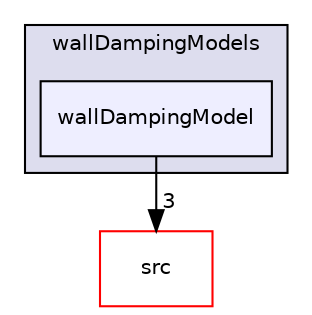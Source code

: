 digraph "applications/solvers/multiphase/reactingEulerFoam/interfacialModels/wallDampingModels/wallDampingModel" {
  bgcolor=transparent;
  compound=true
  node [ fontsize="10", fontname="Helvetica"];
  edge [ labelfontsize="10", labelfontname="Helvetica"];
  subgraph clusterdir_cee67cef8b707840d7034735f1e2f9fa {
    graph [ bgcolor="#ddddee", pencolor="black", label="wallDampingModels" fontname="Helvetica", fontsize="10", URL="dir_cee67cef8b707840d7034735f1e2f9fa.html"]
  dir_cca4f1f52cd6e08f6dec93cd2e91ec95 [shape=box, label="wallDampingModel", style="filled", fillcolor="#eeeeff", pencolor="black", URL="dir_cca4f1f52cd6e08f6dec93cd2e91ec95.html"];
  }
  dir_68267d1309a1af8e8297ef4c3efbcdba [shape=box label="src" color="red" URL="dir_68267d1309a1af8e8297ef4c3efbcdba.html"];
  dir_cca4f1f52cd6e08f6dec93cd2e91ec95->dir_68267d1309a1af8e8297ef4c3efbcdba [headlabel="3", labeldistance=1.5 headhref="dir_000320_000737.html"];
}
